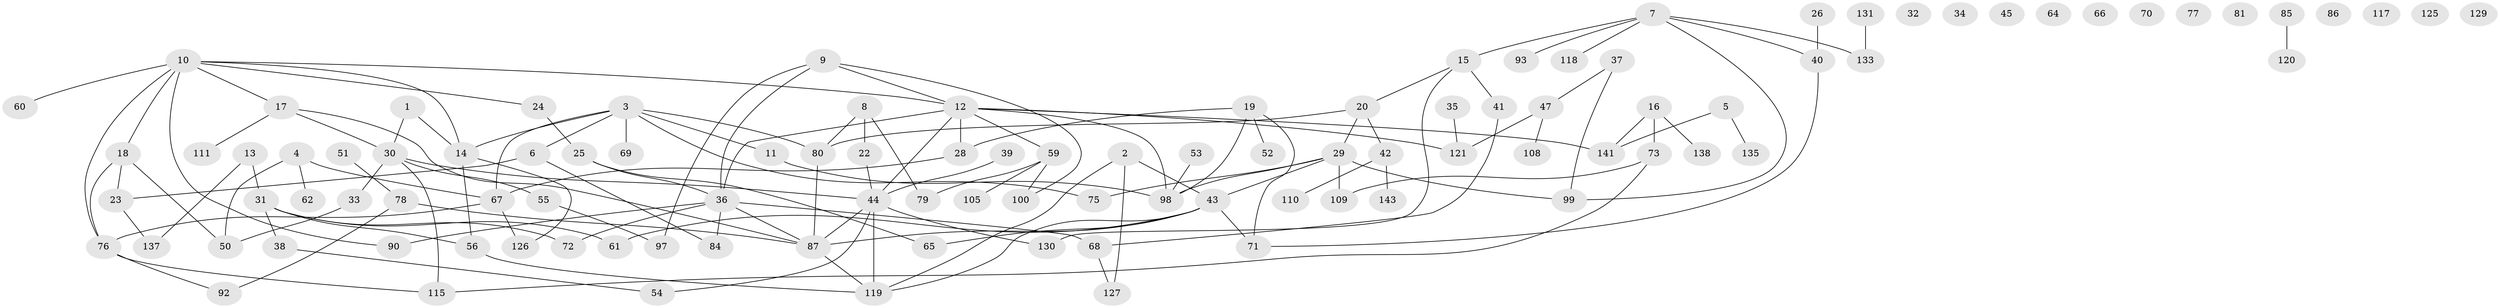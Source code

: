 // original degree distribution, {2: 0.2684563758389262, 3: 0.30201342281879195, 1: 0.19463087248322147, 5: 0.040268456375838924, 6: 0.03355704697986577, 4: 0.0738255033557047, 0: 0.0738255033557047, 7: 0.013422818791946308}
// Generated by graph-tools (version 1.1) at 2025/41/03/06/25 10:41:20]
// undirected, 106 vertices, 137 edges
graph export_dot {
graph [start="1"]
  node [color=gray90,style=filled];
  1;
  2;
  3 [super="+58"];
  4;
  5 [super="+114"];
  6 [super="+106"];
  7 [super="+101"];
  8;
  9 [super="+88"];
  10 [super="+148"];
  11;
  12 [super="+96"];
  13 [super="+48"];
  14 [super="+132"];
  15 [super="+57"];
  16 [super="+21"];
  17 [super="+139"];
  18 [super="+74"];
  19 [super="+134"];
  20;
  22;
  23;
  24;
  25 [super="+27"];
  26 [super="+140"];
  28;
  29 [super="+49"];
  30 [super="+147"];
  31 [super="+46"];
  32;
  33;
  34;
  35;
  36 [super="+113"];
  37 [super="+104"];
  38;
  39;
  40 [super="+102"];
  41 [super="+63"];
  42 [super="+146"];
  43 [super="+116"];
  44 [super="+103"];
  45;
  47 [super="+145"];
  50;
  51;
  52;
  53;
  54 [super="+112"];
  55;
  56;
  59 [super="+107"];
  60;
  61;
  62 [super="+89"];
  64;
  65;
  66;
  67 [super="+83"];
  68;
  69;
  70;
  71;
  72 [super="+95"];
  73 [super="+128"];
  75;
  76 [super="+94"];
  77;
  78 [super="+123"];
  79;
  80;
  81 [super="+82"];
  84;
  85;
  86;
  87 [super="+91"];
  90;
  92;
  93;
  97 [super="+122"];
  98 [super="+144"];
  99 [super="+136"];
  100;
  105;
  108;
  109;
  110;
  111;
  115;
  117;
  118;
  119 [super="+149"];
  120;
  121 [super="+124"];
  125;
  126;
  127;
  129;
  130;
  131;
  133;
  135;
  137;
  138;
  141 [super="+142"];
  143;
  1 -- 14;
  1 -- 30;
  2 -- 119;
  2 -- 127;
  2 -- 43;
  3 -- 11;
  3 -- 69;
  3 -- 80;
  3 -- 75;
  3 -- 14;
  3 -- 6;
  3 -- 67;
  4 -- 50;
  4 -- 67;
  4 -- 62;
  5 -- 141;
  5 -- 135;
  6 -- 84;
  6 -- 23;
  7 -- 15;
  7 -- 40;
  7 -- 118;
  7 -- 133;
  7 -- 99;
  7 -- 93;
  8 -- 22;
  8 -- 79;
  8 -- 80;
  9 -- 97;
  9 -- 12;
  9 -- 100;
  9 -- 36;
  10 -- 12;
  10 -- 14;
  10 -- 17;
  10 -- 60;
  10 -- 90;
  10 -- 24;
  10 -- 76;
  10 -- 18;
  11 -- 98;
  12 -- 44;
  12 -- 36;
  12 -- 28;
  12 -- 59;
  12 -- 121;
  12 -- 98;
  12 -- 141;
  13 -- 137;
  13 -- 31;
  14 -- 126;
  14 -- 56;
  15 -- 130;
  15 -- 20;
  15 -- 41;
  16 -- 73;
  16 -- 138;
  16 -- 141;
  17 -- 30;
  17 -- 87;
  17 -- 111;
  18 -- 50;
  18 -- 76;
  18 -- 23;
  19 -- 28;
  19 -- 98;
  19 -- 52;
  19 -- 71;
  20 -- 42;
  20 -- 80;
  20 -- 29;
  22 -- 44;
  23 -- 137;
  24 -- 25;
  25 -- 36;
  25 -- 65;
  26 -- 40;
  28 -- 67;
  29 -- 75;
  29 -- 43;
  29 -- 99;
  29 -- 109;
  29 -- 98;
  30 -- 115;
  30 -- 33;
  30 -- 55;
  30 -- 44;
  31 -- 56;
  31 -- 38;
  31 -- 61;
  31 -- 72;
  33 -- 50;
  35 -- 121;
  36 -- 68;
  36 -- 84;
  36 -- 90;
  36 -- 87;
  36 -- 72;
  37 -- 99;
  37 -- 47;
  38 -- 54;
  39 -- 44;
  40 -- 71;
  41 -- 68;
  42 -- 143;
  42 -- 110;
  43 -- 61;
  43 -- 65;
  43 -- 119;
  43 -- 87;
  43 -- 71;
  44 -- 119;
  44 -- 130;
  44 -- 54;
  44 -- 87;
  47 -- 121;
  47 -- 108;
  51 -- 78;
  53 -- 98;
  55 -- 97;
  56 -- 119;
  59 -- 100;
  59 -- 105;
  59 -- 79;
  67 -- 126 [weight=2];
  67 -- 76;
  68 -- 127;
  73 -- 115;
  73 -- 109;
  76 -- 92;
  76 -- 115;
  78 -- 92;
  78 -- 87;
  80 -- 87;
  85 -- 120;
  87 -- 119;
  131 -- 133;
}
